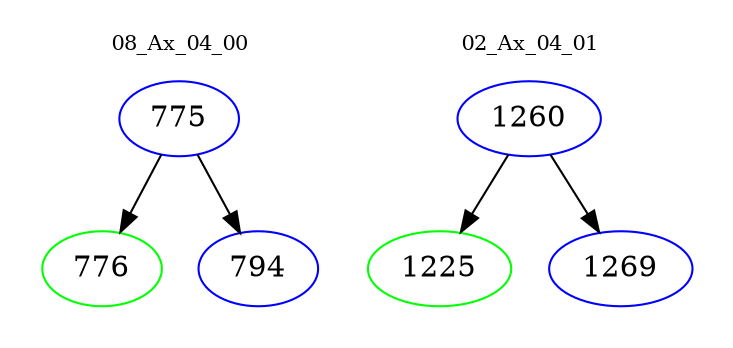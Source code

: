 digraph{
subgraph cluster_0 {
color = white
label = "08_Ax_04_00";
fontsize=10;
T0_775 [label="775", color="blue"]
T0_775 -> T0_776 [color="black"]
T0_776 [label="776", color="green"]
T0_775 -> T0_794 [color="black"]
T0_794 [label="794", color="blue"]
}
subgraph cluster_1 {
color = white
label = "02_Ax_04_01";
fontsize=10;
T1_1260 [label="1260", color="blue"]
T1_1260 -> T1_1225 [color="black"]
T1_1225 [label="1225", color="green"]
T1_1260 -> T1_1269 [color="black"]
T1_1269 [label="1269", color="blue"]
}
}
